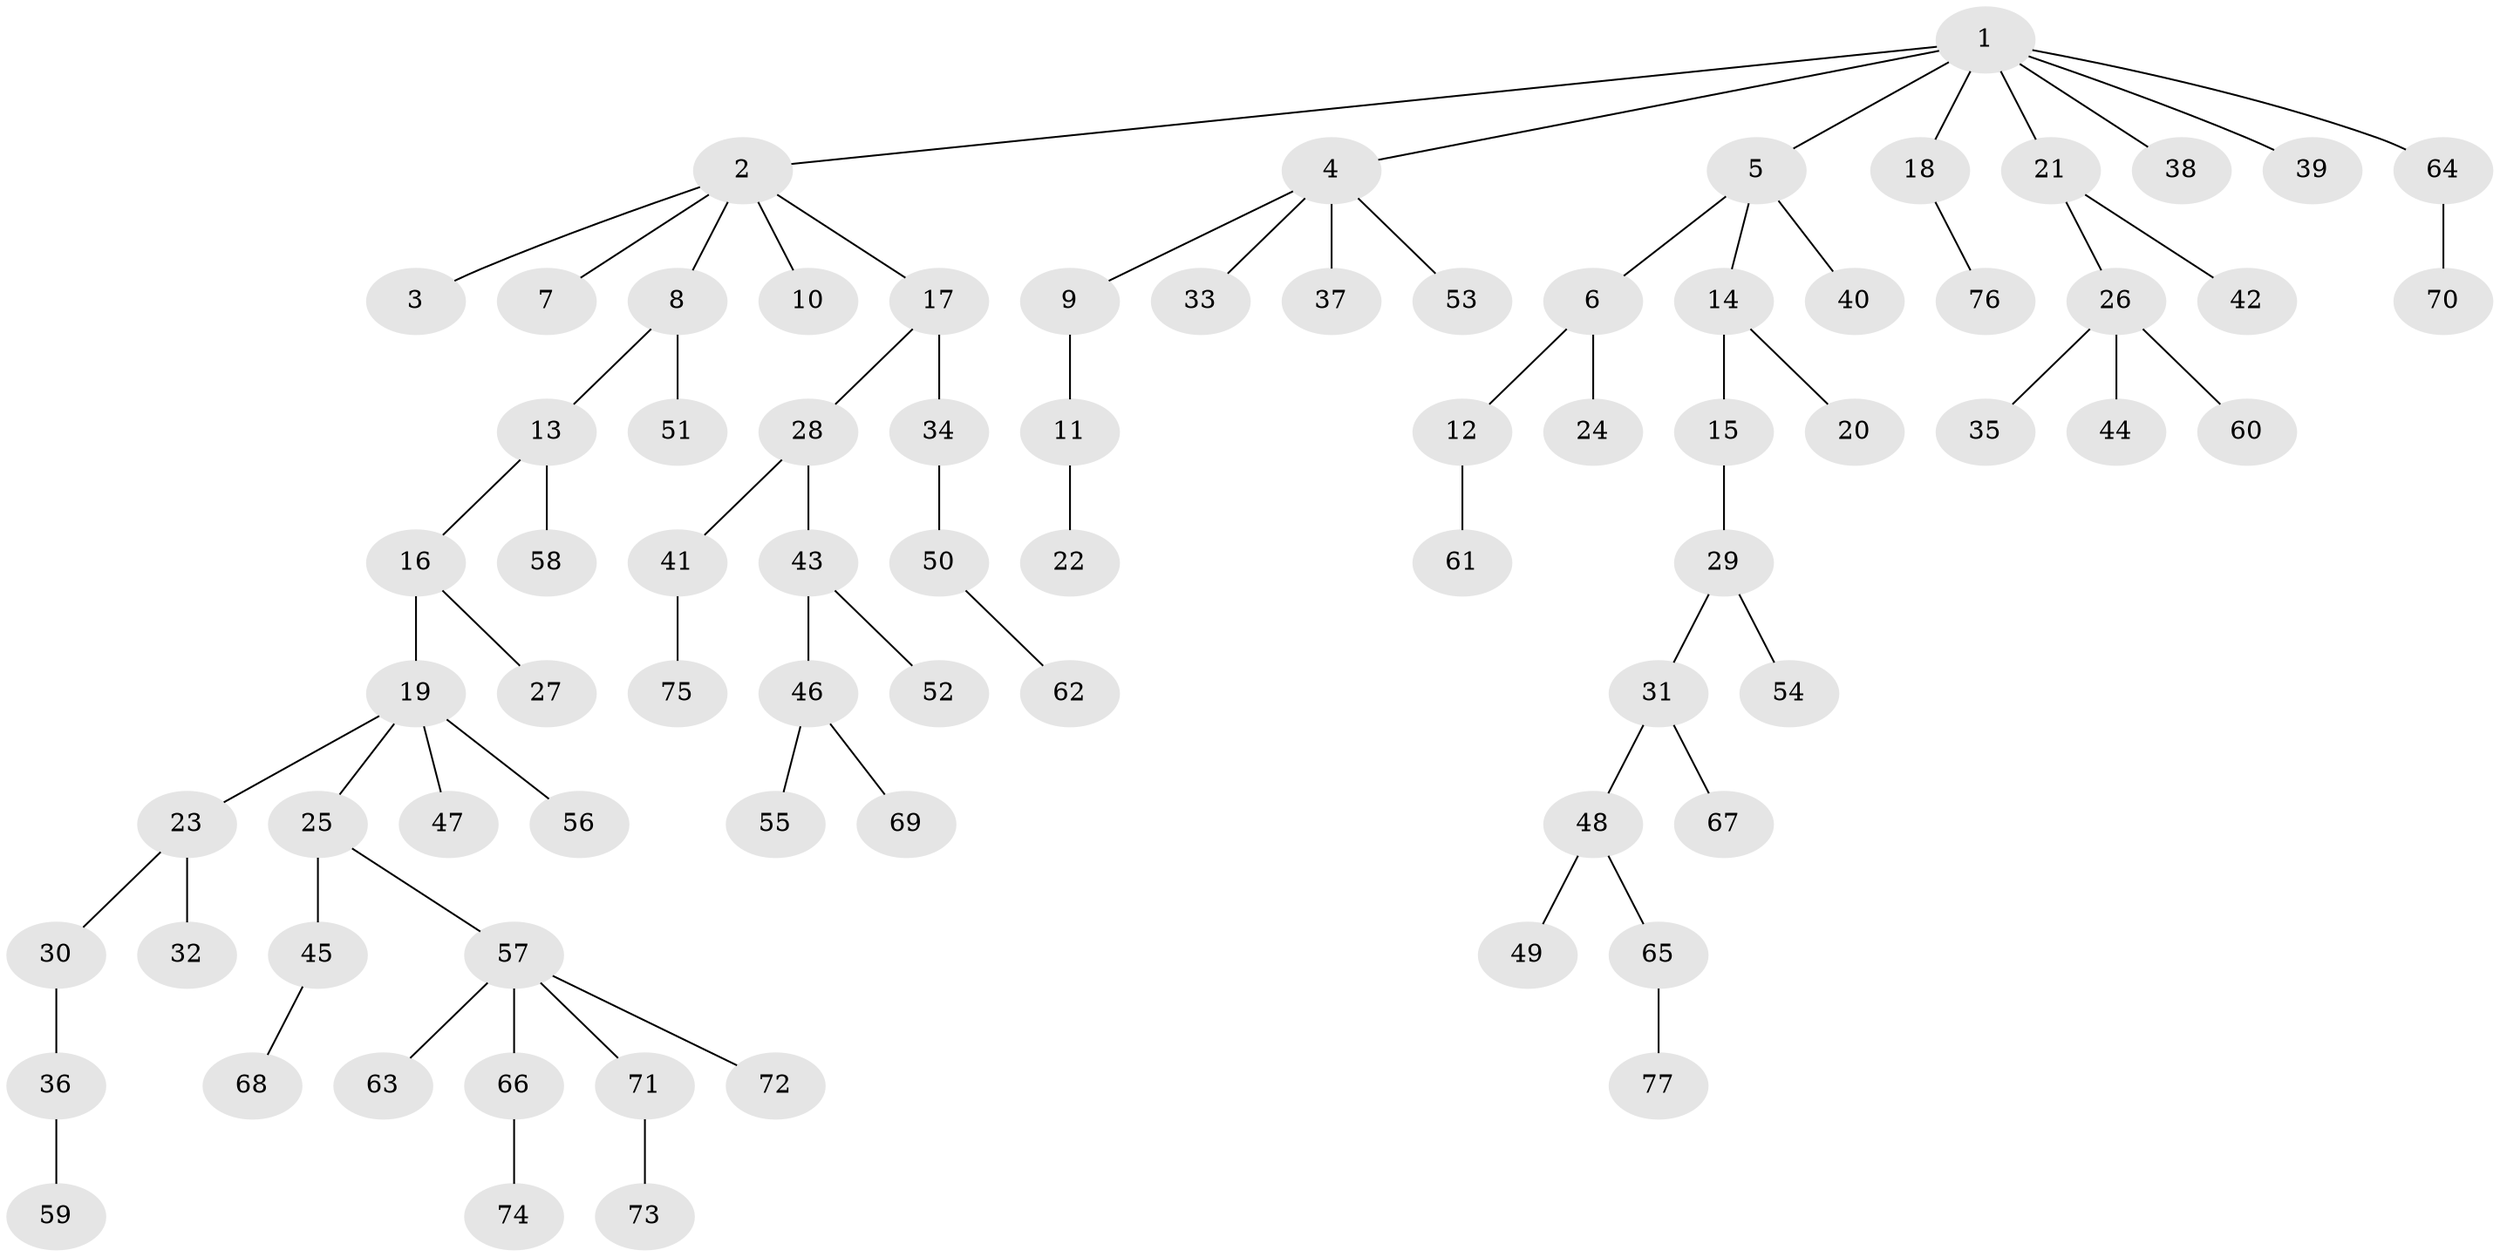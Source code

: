 // Generated by graph-tools (version 1.1) at 2025/02/03/09/25 03:02:26]
// undirected, 77 vertices, 76 edges
graph export_dot {
graph [start="1"]
  node [color=gray90,style=filled];
  1;
  2;
  3;
  4;
  5;
  6;
  7;
  8;
  9;
  10;
  11;
  12;
  13;
  14;
  15;
  16;
  17;
  18;
  19;
  20;
  21;
  22;
  23;
  24;
  25;
  26;
  27;
  28;
  29;
  30;
  31;
  32;
  33;
  34;
  35;
  36;
  37;
  38;
  39;
  40;
  41;
  42;
  43;
  44;
  45;
  46;
  47;
  48;
  49;
  50;
  51;
  52;
  53;
  54;
  55;
  56;
  57;
  58;
  59;
  60;
  61;
  62;
  63;
  64;
  65;
  66;
  67;
  68;
  69;
  70;
  71;
  72;
  73;
  74;
  75;
  76;
  77;
  1 -- 2;
  1 -- 4;
  1 -- 5;
  1 -- 18;
  1 -- 21;
  1 -- 38;
  1 -- 39;
  1 -- 64;
  2 -- 3;
  2 -- 7;
  2 -- 8;
  2 -- 10;
  2 -- 17;
  4 -- 9;
  4 -- 33;
  4 -- 37;
  4 -- 53;
  5 -- 6;
  5 -- 14;
  5 -- 40;
  6 -- 12;
  6 -- 24;
  8 -- 13;
  8 -- 51;
  9 -- 11;
  11 -- 22;
  12 -- 61;
  13 -- 16;
  13 -- 58;
  14 -- 15;
  14 -- 20;
  15 -- 29;
  16 -- 19;
  16 -- 27;
  17 -- 28;
  17 -- 34;
  18 -- 76;
  19 -- 23;
  19 -- 25;
  19 -- 47;
  19 -- 56;
  21 -- 26;
  21 -- 42;
  23 -- 30;
  23 -- 32;
  25 -- 45;
  25 -- 57;
  26 -- 35;
  26 -- 44;
  26 -- 60;
  28 -- 41;
  28 -- 43;
  29 -- 31;
  29 -- 54;
  30 -- 36;
  31 -- 48;
  31 -- 67;
  34 -- 50;
  36 -- 59;
  41 -- 75;
  43 -- 46;
  43 -- 52;
  45 -- 68;
  46 -- 55;
  46 -- 69;
  48 -- 49;
  48 -- 65;
  50 -- 62;
  57 -- 63;
  57 -- 66;
  57 -- 71;
  57 -- 72;
  64 -- 70;
  65 -- 77;
  66 -- 74;
  71 -- 73;
}
